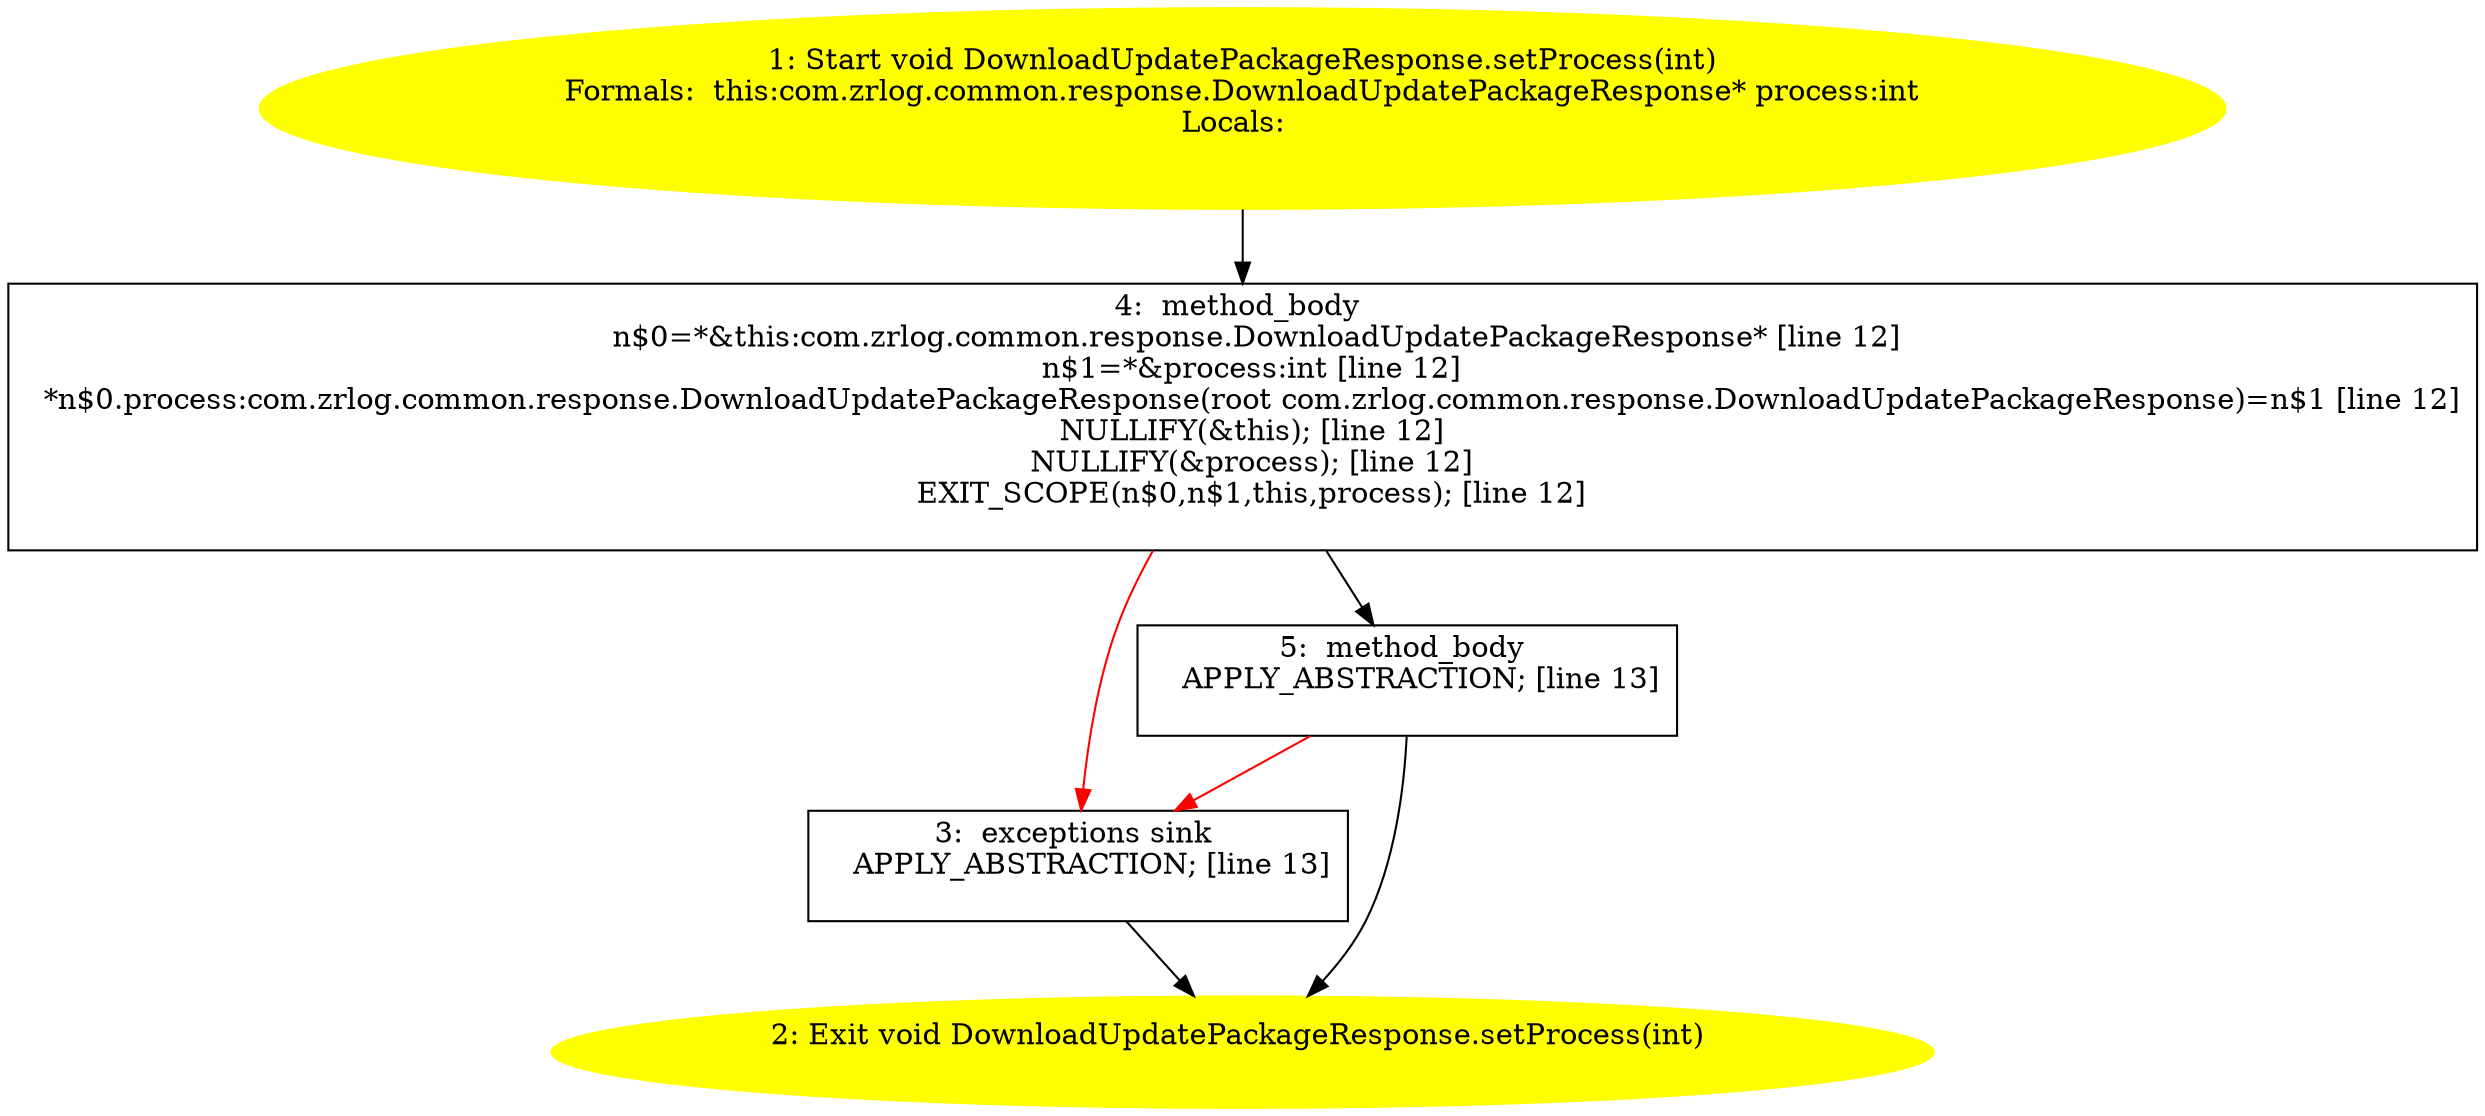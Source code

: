 /* @generated */
digraph cfg {
"com.zrlog.common.response.DownloadUpdatePackageResponse.setProcess(int):void.2e32113f97f28cc2e27dff882b9d0708_1" [label="1: Start void DownloadUpdatePackageResponse.setProcess(int)\nFormals:  this:com.zrlog.common.response.DownloadUpdatePackageResponse* process:int\nLocals:  \n  " color=yellow style=filled]
	

	 "com.zrlog.common.response.DownloadUpdatePackageResponse.setProcess(int):void.2e32113f97f28cc2e27dff882b9d0708_1" -> "com.zrlog.common.response.DownloadUpdatePackageResponse.setProcess(int):void.2e32113f97f28cc2e27dff882b9d0708_4" ;
"com.zrlog.common.response.DownloadUpdatePackageResponse.setProcess(int):void.2e32113f97f28cc2e27dff882b9d0708_2" [label="2: Exit void DownloadUpdatePackageResponse.setProcess(int) \n  " color=yellow style=filled]
	

"com.zrlog.common.response.DownloadUpdatePackageResponse.setProcess(int):void.2e32113f97f28cc2e27dff882b9d0708_3" [label="3:  exceptions sink \n   APPLY_ABSTRACTION; [line 13]\n " shape="box"]
	

	 "com.zrlog.common.response.DownloadUpdatePackageResponse.setProcess(int):void.2e32113f97f28cc2e27dff882b9d0708_3" -> "com.zrlog.common.response.DownloadUpdatePackageResponse.setProcess(int):void.2e32113f97f28cc2e27dff882b9d0708_2" ;
"com.zrlog.common.response.DownloadUpdatePackageResponse.setProcess(int):void.2e32113f97f28cc2e27dff882b9d0708_4" [label="4:  method_body \n   n$0=*&this:com.zrlog.common.response.DownloadUpdatePackageResponse* [line 12]\n  n$1=*&process:int [line 12]\n  *n$0.process:com.zrlog.common.response.DownloadUpdatePackageResponse(root com.zrlog.common.response.DownloadUpdatePackageResponse)=n$1 [line 12]\n  NULLIFY(&this); [line 12]\n  NULLIFY(&process); [line 12]\n  EXIT_SCOPE(n$0,n$1,this,process); [line 12]\n " shape="box"]
	

	 "com.zrlog.common.response.DownloadUpdatePackageResponse.setProcess(int):void.2e32113f97f28cc2e27dff882b9d0708_4" -> "com.zrlog.common.response.DownloadUpdatePackageResponse.setProcess(int):void.2e32113f97f28cc2e27dff882b9d0708_5" ;
	 "com.zrlog.common.response.DownloadUpdatePackageResponse.setProcess(int):void.2e32113f97f28cc2e27dff882b9d0708_4" -> "com.zrlog.common.response.DownloadUpdatePackageResponse.setProcess(int):void.2e32113f97f28cc2e27dff882b9d0708_3" [color="red" ];
"com.zrlog.common.response.DownloadUpdatePackageResponse.setProcess(int):void.2e32113f97f28cc2e27dff882b9d0708_5" [label="5:  method_body \n   APPLY_ABSTRACTION; [line 13]\n " shape="box"]
	

	 "com.zrlog.common.response.DownloadUpdatePackageResponse.setProcess(int):void.2e32113f97f28cc2e27dff882b9d0708_5" -> "com.zrlog.common.response.DownloadUpdatePackageResponse.setProcess(int):void.2e32113f97f28cc2e27dff882b9d0708_2" ;
	 "com.zrlog.common.response.DownloadUpdatePackageResponse.setProcess(int):void.2e32113f97f28cc2e27dff882b9d0708_5" -> "com.zrlog.common.response.DownloadUpdatePackageResponse.setProcess(int):void.2e32113f97f28cc2e27dff882b9d0708_3" [color="red" ];
}
